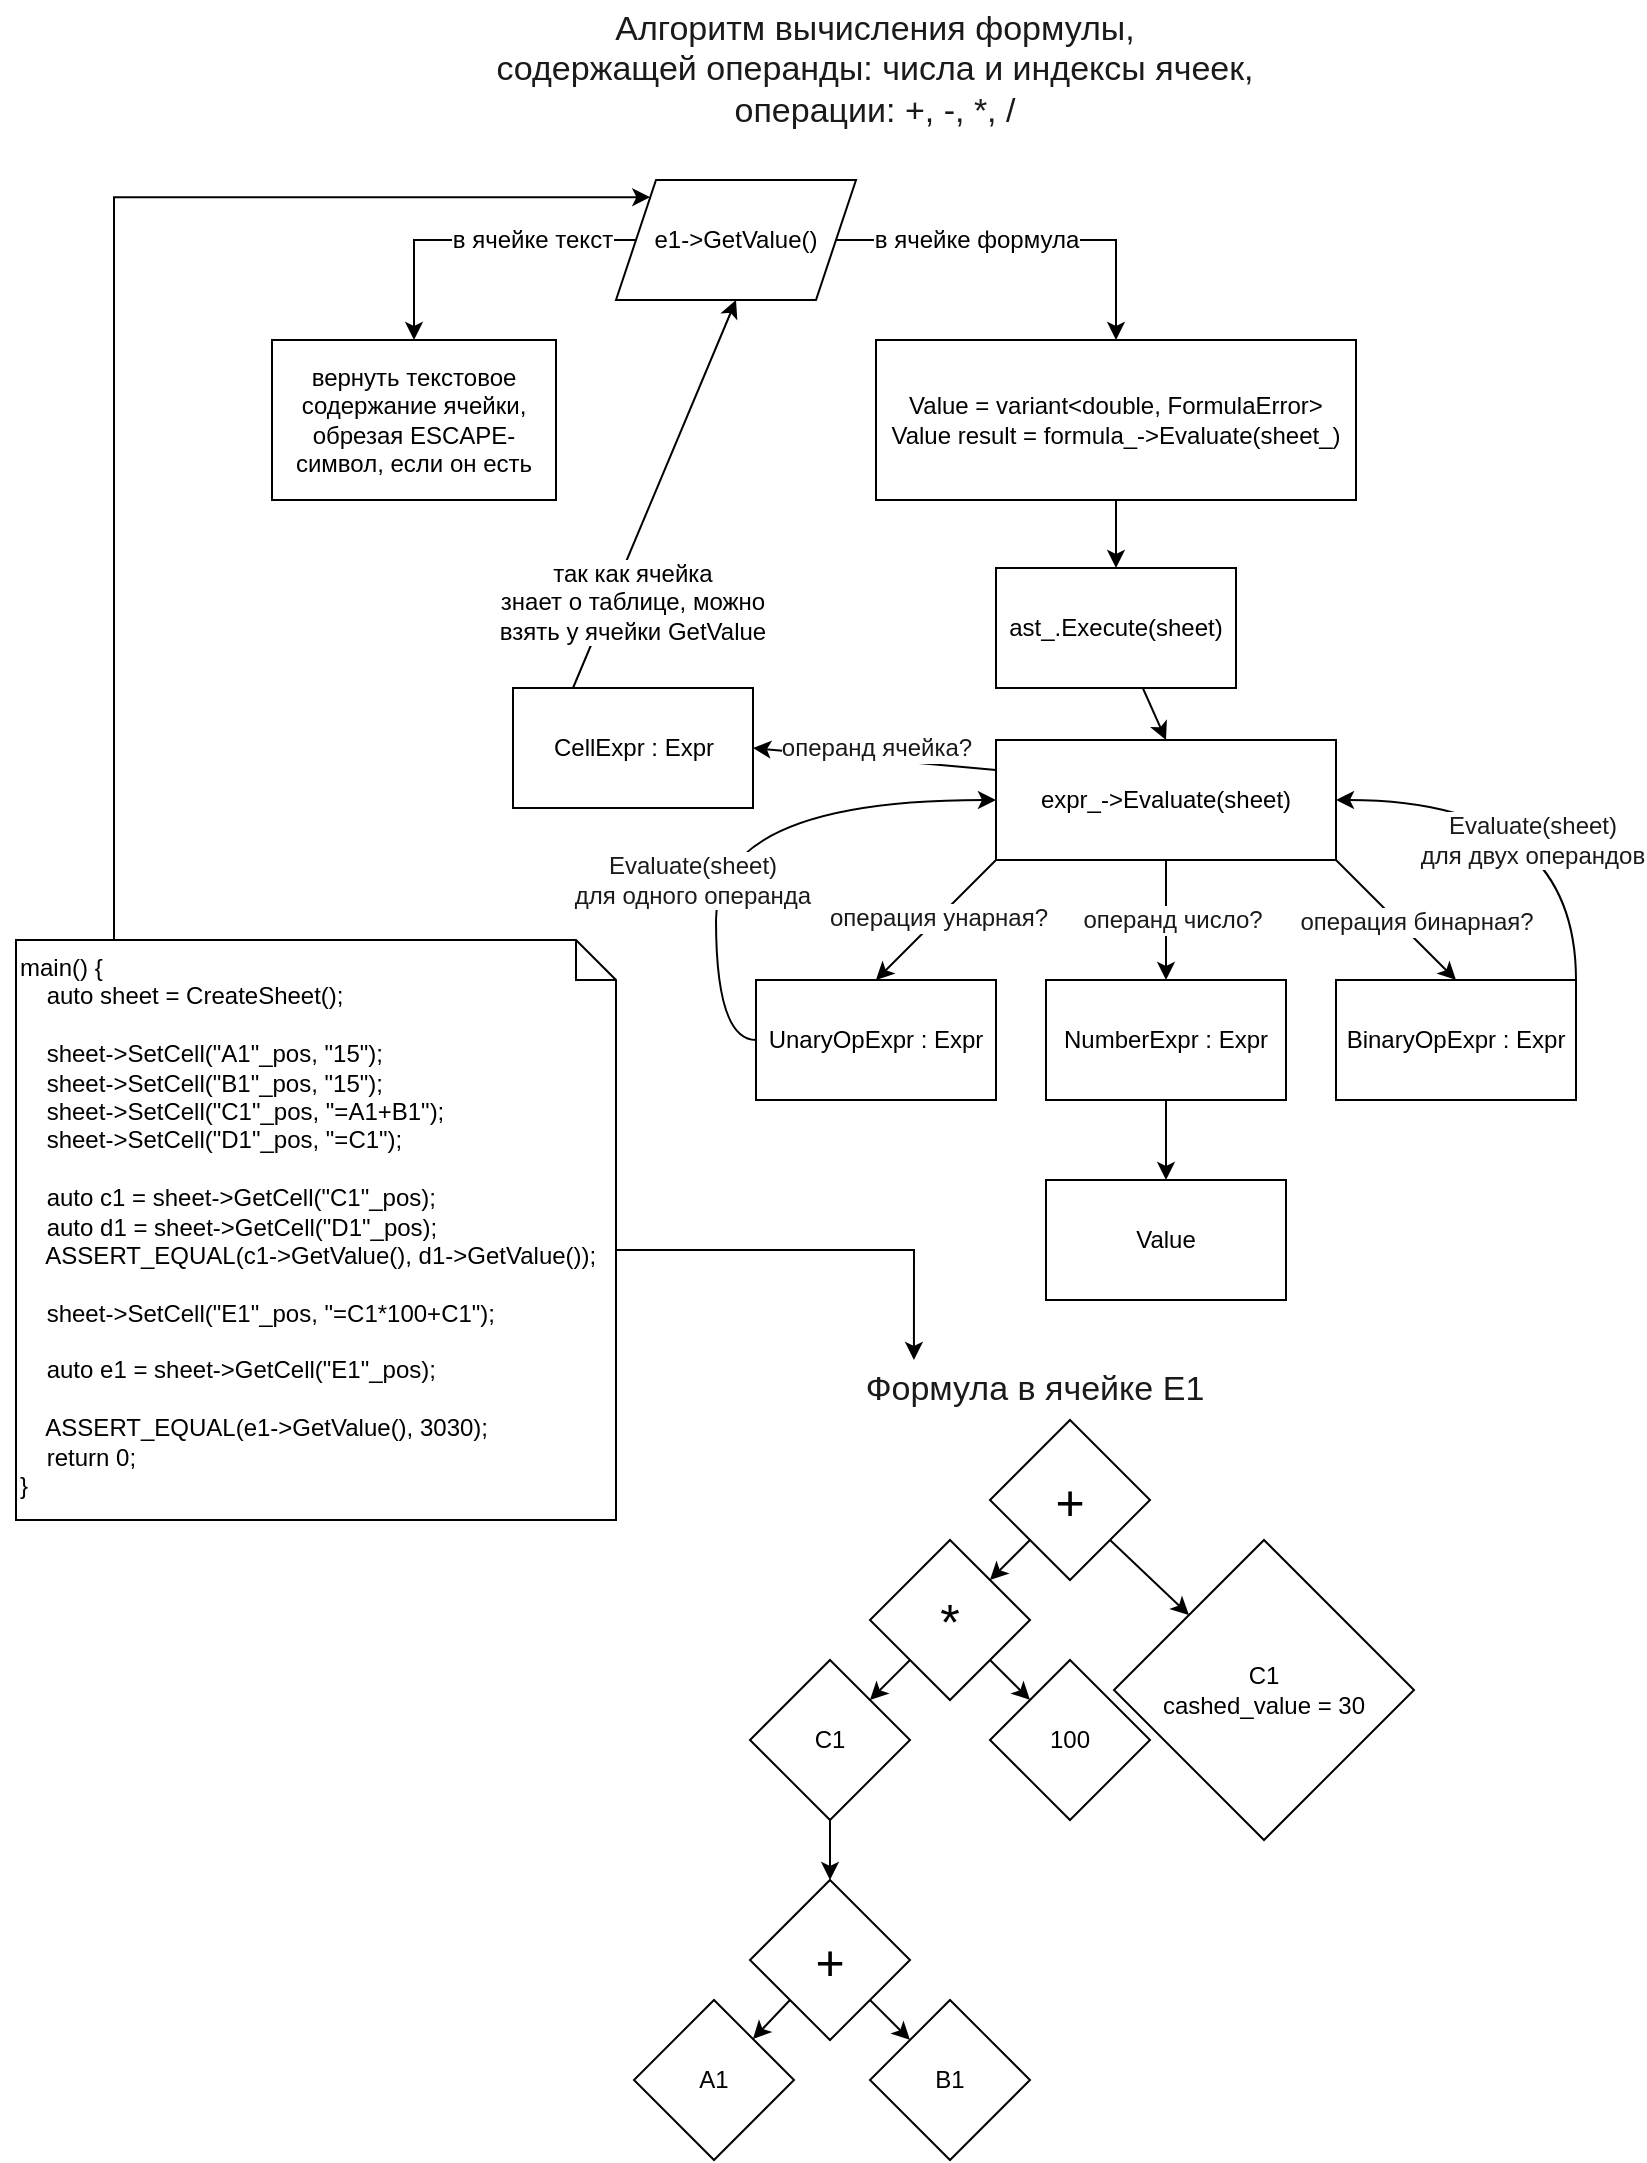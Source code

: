 <mxfile version="21.6.8" type="device">
  <diagram name="Page-1" id="1sty8YQsVcN0rSa5dZGq">
    <mxGraphModel dx="1364" dy="-257" grid="1" gridSize="10" guides="1" tooltips="1" connect="1" arrows="1" fold="1" page="1" pageScale="1" pageWidth="850" pageHeight="1100" math="0" shadow="0">
      <root>
        <mxCell id="0" />
        <mxCell id="1" parent="0" />
        <mxCell id="nk4efx7LylnVrbTF47Z--70" style="edgeStyle=none;rounded=0;orthogonalLoop=1;jettySize=auto;html=1;exitX=0;exitY=1;exitDx=0;exitDy=0;entryX=1;entryY=0;entryDx=0;entryDy=0;fontColor=#1A1A1A;elbow=vertical;" edge="1" parent="1" source="nk4efx7LylnVrbTF47Z--72" target="nk4efx7LylnVrbTF47Z--75">
          <mxGeometry relative="1" as="geometry" />
        </mxCell>
        <mxCell id="nk4efx7LylnVrbTF47Z--71" style="edgeStyle=none;rounded=0;orthogonalLoop=1;jettySize=auto;html=1;exitX=1;exitY=1;exitDx=0;exitDy=0;entryX=0;entryY=0;entryDx=0;entryDy=0;fontColor=#1A1A1A;elbow=vertical;" edge="1" parent="1" source="nk4efx7LylnVrbTF47Z--72" target="nk4efx7LylnVrbTF47Z--78">
          <mxGeometry relative="1" as="geometry" />
        </mxCell>
        <mxCell id="nk4efx7LylnVrbTF47Z--72" value="+" style="rhombus;whiteSpace=wrap;html=1;fontSize=25;" vertex="1" parent="1">
          <mxGeometry x="498" y="1820" width="80" height="80" as="geometry" />
        </mxCell>
        <mxCell id="nk4efx7LylnVrbTF47Z--73" style="edgeStyle=none;rounded=0;orthogonalLoop=1;jettySize=auto;html=1;exitX=0;exitY=1;exitDx=0;exitDy=0;entryX=1;entryY=0;entryDx=0;entryDy=0;fontColor=#1A1A1A;elbow=vertical;" edge="1" parent="1" source="nk4efx7LylnVrbTF47Z--75" target="nk4efx7LylnVrbTF47Z--76">
          <mxGeometry relative="1" as="geometry" />
        </mxCell>
        <mxCell id="nk4efx7LylnVrbTF47Z--74" style="edgeStyle=none;rounded=0;orthogonalLoop=1;jettySize=auto;html=1;exitX=1;exitY=1;exitDx=0;exitDy=0;entryX=0;entryY=0;entryDx=0;entryDy=0;fontColor=#1A1A1A;elbow=vertical;" edge="1" parent="1" source="nk4efx7LylnVrbTF47Z--75" target="nk4efx7LylnVrbTF47Z--77">
          <mxGeometry relative="1" as="geometry" />
        </mxCell>
        <mxCell id="nk4efx7LylnVrbTF47Z--75" value="*" style="rhombus;whiteSpace=wrap;html=1;fontSize=25;align=center;verticalAlign=middle;" vertex="1" parent="1">
          <mxGeometry x="438" y="1880" width="80" height="80" as="geometry" />
        </mxCell>
        <mxCell id="nk4efx7LylnVrbTF47Z--76" value="С1" style="rhombus;whiteSpace=wrap;html=1;" vertex="1" parent="1">
          <mxGeometry x="378" y="1940" width="80" height="80" as="geometry" />
        </mxCell>
        <mxCell id="nk4efx7LylnVrbTF47Z--77" value="100" style="rhombus;whiteSpace=wrap;html=1;" vertex="1" parent="1">
          <mxGeometry x="498" y="1940" width="80" height="80" as="geometry" />
        </mxCell>
        <mxCell id="nk4efx7LylnVrbTF47Z--78" value="C1&lt;br&gt;cashed_value = 30" style="rhombus;whiteSpace=wrap;html=1;" vertex="1" parent="1">
          <mxGeometry x="560" y="1880" width="150" height="150" as="geometry" />
        </mxCell>
        <mxCell id="nk4efx7LylnVrbTF47Z--79" value="" style="edgeStyle=none;rounded=0;orthogonalLoop=1;jettySize=auto;html=1;fontColor=#1A1A1A;elbow=vertical;exitX=1;exitY=1;exitDx=0;exitDy=0;" edge="1" parent="1" source="nk4efx7LylnVrbTF47Z--84" target="nk4efx7LylnVrbTF47Z--83">
          <mxGeometry relative="1" as="geometry" />
        </mxCell>
        <mxCell id="nk4efx7LylnVrbTF47Z--80" value="" style="edgeStyle=none;rounded=0;orthogonalLoop=1;jettySize=auto;html=1;fontColor=#1A1A1A;elbow=vertical;exitX=0;exitY=1;exitDx=0;exitDy=0;" edge="1" parent="1" source="nk4efx7LylnVrbTF47Z--84" target="nk4efx7LylnVrbTF47Z--82">
          <mxGeometry relative="1" as="geometry" />
        </mxCell>
        <mxCell id="nk4efx7LylnVrbTF47Z--81" value="" style="edgeStyle=none;rounded=0;orthogonalLoop=1;jettySize=auto;html=1;fontColor=#1A1A1A;elbow=vertical;exitX=0.5;exitY=1;exitDx=0;exitDy=0;" edge="1" parent="1" source="nk4efx7LylnVrbTF47Z--76" target="nk4efx7LylnVrbTF47Z--84">
          <mxGeometry relative="1" as="geometry">
            <mxPoint x="418" y="2120" as="sourcePoint" />
          </mxGeometry>
        </mxCell>
        <mxCell id="nk4efx7LylnVrbTF47Z--82" value="A1" style="rhombus;whiteSpace=wrap;html=1;" vertex="1" parent="1">
          <mxGeometry x="320" y="2110" width="80" height="80" as="geometry" />
        </mxCell>
        <mxCell id="nk4efx7LylnVrbTF47Z--83" value="B1" style="rhombus;whiteSpace=wrap;html=1;" vertex="1" parent="1">
          <mxGeometry x="438" y="2110" width="80" height="80" as="geometry" />
        </mxCell>
        <mxCell id="nk4efx7LylnVrbTF47Z--84" value="+" style="rhombus;whiteSpace=wrap;html=1;fontSize=25;verticalAlign=middle;" vertex="1" parent="1">
          <mxGeometry x="378" y="2050" width="80" height="80" as="geometry" />
        </mxCell>
        <mxCell id="nk4efx7LylnVrbTF47Z--85" value="" style="edgeStyle=orthogonalEdgeStyle;rounded=0;orthogonalLoop=1;jettySize=auto;html=1;" edge="1" parent="1" source="nk4efx7LylnVrbTF47Z--89" target="nk4efx7LylnVrbTF47Z--90">
          <mxGeometry relative="1" as="geometry" />
        </mxCell>
        <mxCell id="nk4efx7LylnVrbTF47Z--86" value="в ячейке текст" style="edgeLabel;html=1;align=center;verticalAlign=middle;resizable=0;points=[];fontSize=12;" vertex="1" connectable="0" parent="nk4efx7LylnVrbTF47Z--85">
          <mxGeometry x="0.15" y="1" relative="1" as="geometry">
            <mxPoint x="40" y="-1" as="offset" />
          </mxGeometry>
        </mxCell>
        <mxCell id="nk4efx7LylnVrbTF47Z--87" value="" style="edgeStyle=orthogonalEdgeStyle;rounded=0;orthogonalLoop=1;jettySize=auto;html=1;" edge="1" parent="1" source="nk4efx7LylnVrbTF47Z--89" target="nk4efx7LylnVrbTF47Z--92">
          <mxGeometry relative="1" as="geometry" />
        </mxCell>
        <mxCell id="nk4efx7LylnVrbTF47Z--88" value="в ячейке формула" style="edgeLabel;html=1;align=center;verticalAlign=middle;resizable=0;points=[];fontSize=12;" vertex="1" connectable="0" parent="nk4efx7LylnVrbTF47Z--87">
          <mxGeometry x="-0.4" relative="1" as="geometry">
            <mxPoint x="13" as="offset" />
          </mxGeometry>
        </mxCell>
        <mxCell id="nk4efx7LylnVrbTF47Z--89" value="e1-&amp;gt;GetValue()" style="shape=parallelogram;perimeter=parallelogramPerimeter;whiteSpace=wrap;html=1;fixedSize=1;" vertex="1" parent="1">
          <mxGeometry x="311" y="1200" width="120" height="60" as="geometry" />
        </mxCell>
        <mxCell id="nk4efx7LylnVrbTF47Z--90" value="вернуть текстовое содержание ячейки, обрезая ESCAPE-символ, если он есть" style="whiteSpace=wrap;html=1;" vertex="1" parent="1">
          <mxGeometry x="139" y="1280" width="142" height="80" as="geometry" />
        </mxCell>
        <mxCell id="nk4efx7LylnVrbTF47Z--91" value="" style="edgeStyle=none;rounded=0;orthogonalLoop=1;jettySize=auto;html=1;strokeColor=#000000;fontColor=#1A1A1A;elbow=vertical;" edge="1" parent="1" source="nk4efx7LylnVrbTF47Z--92" target="nk4efx7LylnVrbTF47Z--94">
          <mxGeometry relative="1" as="geometry" />
        </mxCell>
        <mxCell id="nk4efx7LylnVrbTF47Z--92" value="Value = variant&amp;lt;double, FormulaError&amp;gt;&lt;br&gt;Value result = formula_-&amp;gt;Evaluate(sheet_)" style="whiteSpace=wrap;html=1;" vertex="1" parent="1">
          <mxGeometry x="441" y="1280" width="240" height="80" as="geometry" />
        </mxCell>
        <mxCell id="nk4efx7LylnVrbTF47Z--93" value="" style="edgeStyle=none;rounded=0;orthogonalLoop=1;jettySize=auto;html=1;strokeColor=#000000;fontColor=#1A1A1A;elbow=vertical;entryX=0.5;entryY=0;entryDx=0;entryDy=0;" edge="1" parent="1" source="nk4efx7LylnVrbTF47Z--94" target="nk4efx7LylnVrbTF47Z--103">
          <mxGeometry relative="1" as="geometry">
            <mxPoint x="561" y="1490" as="targetPoint" />
          </mxGeometry>
        </mxCell>
        <mxCell id="nk4efx7LylnVrbTF47Z--94" value="ast_.Execute(sheet)" style="whiteSpace=wrap;html=1;" vertex="1" parent="1">
          <mxGeometry x="501" y="1394" width="120" height="60" as="geometry" />
        </mxCell>
        <mxCell id="nk4efx7LylnVrbTF47Z--95" style="edgeStyle=none;rounded=0;orthogonalLoop=1;jettySize=auto;html=1;exitX=1;exitY=1;exitDx=0;exitDy=0;strokeColor=#000000;fontColor=#1A1A1A;elbow=vertical;entryX=0.5;entryY=0;entryDx=0;entryDy=0;" edge="1" parent="1" source="nk4efx7LylnVrbTF47Z--103" target="nk4efx7LylnVrbTF47Z--106">
          <mxGeometry relative="1" as="geometry">
            <mxPoint x="531" y="1630" as="targetPoint" />
          </mxGeometry>
        </mxCell>
        <mxCell id="nk4efx7LylnVrbTF47Z--96" value="&lt;font style=&quot;font-size: 12px;&quot;&gt;операция бинарная?&lt;/font&gt;" style="edgeLabel;html=1;align=center;verticalAlign=middle;resizable=0;points=[];fontColor=#1A1A1A;" vertex="1" connectable="0" parent="nk4efx7LylnVrbTF47Z--95">
          <mxGeometry x="-0.188" y="1" relative="1" as="geometry">
            <mxPoint x="15" y="7" as="offset" />
          </mxGeometry>
        </mxCell>
        <mxCell id="nk4efx7LylnVrbTF47Z--97" style="edgeStyle=none;rounded=0;orthogonalLoop=1;jettySize=auto;html=1;exitX=0;exitY=1;exitDx=0;exitDy=0;strokeColor=#000000;fontColor=#1A1A1A;elbow=vertical;entryX=0.5;entryY=0;entryDx=0;entryDy=0;" edge="1" parent="1" source="nk4efx7LylnVrbTF47Z--103" target="nk4efx7LylnVrbTF47Z--109">
          <mxGeometry relative="1" as="geometry">
            <mxPoint x="591" y="1640" as="targetPoint" />
          </mxGeometry>
        </mxCell>
        <mxCell id="nk4efx7LylnVrbTF47Z--98" value="операция унарная?" style="edgeLabel;html=1;align=center;verticalAlign=middle;resizable=0;points=[];fontColor=#1A1A1A;fontSize=12;" vertex="1" connectable="0" parent="nk4efx7LylnVrbTF47Z--97">
          <mxGeometry x="-0.033" y="-1" relative="1" as="geometry">
            <mxPoint as="offset" />
          </mxGeometry>
        </mxCell>
        <mxCell id="nk4efx7LylnVrbTF47Z--99" style="edgeStyle=none;rounded=0;orthogonalLoop=1;jettySize=auto;html=1;exitX=0.5;exitY=1;exitDx=0;exitDy=0;strokeColor=#000000;fontColor=#1A1A1A;elbow=vertical;entryX=0.5;entryY=0;entryDx=0;entryDy=0;" edge="1" parent="1" source="nk4efx7LylnVrbTF47Z--103" target="nk4efx7LylnVrbTF47Z--111">
          <mxGeometry relative="1" as="geometry">
            <mxPoint x="641" y="1640" as="targetPoint" />
          </mxGeometry>
        </mxCell>
        <mxCell id="nk4efx7LylnVrbTF47Z--100" value="операнд число?" style="edgeLabel;html=1;align=center;verticalAlign=middle;resizable=0;points=[];fontColor=#1A1A1A;fontSize=12;" vertex="1" connectable="0" parent="nk4efx7LylnVrbTF47Z--99">
          <mxGeometry x="0.001" y="3" relative="1" as="geometry">
            <mxPoint as="offset" />
          </mxGeometry>
        </mxCell>
        <mxCell id="nk4efx7LylnVrbTF47Z--101" style="edgeStyle=none;rounded=0;orthogonalLoop=1;jettySize=auto;html=1;exitX=0;exitY=0.25;exitDx=0;exitDy=0;strokeColor=#000000;fontColor=#1A1A1A;elbow=vertical;entryX=1;entryY=0.5;entryDx=0;entryDy=0;" edge="1" parent="1" source="nk4efx7LylnVrbTF47Z--103" target="nk4efx7LylnVrbTF47Z--113">
          <mxGeometry relative="1" as="geometry">
            <mxPoint x="691" y="1630" as="targetPoint" />
          </mxGeometry>
        </mxCell>
        <mxCell id="nk4efx7LylnVrbTF47Z--102" value="операнд ячейка?" style="edgeLabel;html=1;align=center;verticalAlign=middle;resizable=0;points=[];fontColor=#1A1A1A;fontSize=12;" vertex="1" connectable="0" parent="nk4efx7LylnVrbTF47Z--101">
          <mxGeometry x="0.351" y="-1" relative="1" as="geometry">
            <mxPoint x="22" y="-3" as="offset" />
          </mxGeometry>
        </mxCell>
        <mxCell id="nk4efx7LylnVrbTF47Z--103" value="expr_-&amp;gt;Evaluate(sheet)" style="whiteSpace=wrap;html=1;" vertex="1" parent="1">
          <mxGeometry x="501" y="1480" width="170" height="60" as="geometry" />
        </mxCell>
        <mxCell id="nk4efx7LylnVrbTF47Z--104" style="edgeStyle=orthogonalEdgeStyle;rounded=0;orthogonalLoop=1;jettySize=auto;html=1;exitX=1;exitY=0;exitDx=0;exitDy=0;entryX=1;entryY=0.5;entryDx=0;entryDy=0;strokeColor=#000000;fontColor=#1A1A1A;elbow=vertical;curved=1;" edge="1" parent="1" source="nk4efx7LylnVrbTF47Z--106" target="nk4efx7LylnVrbTF47Z--103">
          <mxGeometry relative="1" as="geometry" />
        </mxCell>
        <mxCell id="nk4efx7LylnVrbTF47Z--105" value="Evaluate(sheet)&lt;br style=&quot;font-size: 12px;&quot;&gt;для двух операндов" style="edgeLabel;html=1;align=center;verticalAlign=middle;resizable=0;points=[];fontColor=#1A1A1A;fontSize=12;" vertex="1" connectable="0" parent="nk4efx7LylnVrbTF47Z--104">
          <mxGeometry x="0.409" y="6" relative="1" as="geometry">
            <mxPoint x="36" y="14" as="offset" />
          </mxGeometry>
        </mxCell>
        <mxCell id="nk4efx7LylnVrbTF47Z--106" value="BinaryOpExpr : Expr" style="whiteSpace=wrap;html=1;" vertex="1" parent="1">
          <mxGeometry x="671" y="1600" width="120" height="60" as="geometry" />
        </mxCell>
        <mxCell id="nk4efx7LylnVrbTF47Z--107" style="edgeStyle=orthogonalEdgeStyle;rounded=0;orthogonalLoop=1;jettySize=auto;html=1;exitX=0;exitY=0.5;exitDx=0;exitDy=0;entryX=0;entryY=0.5;entryDx=0;entryDy=0;strokeColor=#000000;fontColor=#1A1A1A;elbow=vertical;curved=1;" edge="1" parent="1" source="nk4efx7LylnVrbTF47Z--109" target="nk4efx7LylnVrbTF47Z--103">
          <mxGeometry relative="1" as="geometry" />
        </mxCell>
        <mxCell id="nk4efx7LylnVrbTF47Z--108" value="Evaluate(sheet)&lt;br style=&quot;font-size: 12px;&quot;&gt;для одного операнда" style="edgeLabel;html=1;align=center;verticalAlign=middle;resizable=0;points=[];fontColor=#1A1A1A;fontSize=12;" vertex="1" connectable="0" parent="nk4efx7LylnVrbTF47Z--107">
          <mxGeometry x="-0.307" y="-5" relative="1" as="geometry">
            <mxPoint x="-17" y="-3" as="offset" />
          </mxGeometry>
        </mxCell>
        <mxCell id="nk4efx7LylnVrbTF47Z--109" value="UnaryOpExpr : Expr" style="whiteSpace=wrap;html=1;" vertex="1" parent="1">
          <mxGeometry x="381" y="1600" width="120" height="60" as="geometry" />
        </mxCell>
        <mxCell id="nk4efx7LylnVrbTF47Z--110" style="edgeStyle=none;rounded=0;orthogonalLoop=1;jettySize=auto;html=1;exitX=0.5;exitY=1;exitDx=0;exitDy=0;entryX=0.5;entryY=0;entryDx=0;entryDy=0;strokeColor=#000000;fontColor=#1A1A1A;elbow=vertical;" edge="1" parent="1" source="nk4efx7LylnVrbTF47Z--111" target="nk4efx7LylnVrbTF47Z--114">
          <mxGeometry relative="1" as="geometry" />
        </mxCell>
        <mxCell id="nk4efx7LylnVrbTF47Z--111" value="NumberExpr : Expr" style="whiteSpace=wrap;html=1;" vertex="1" parent="1">
          <mxGeometry x="526" y="1600" width="120" height="60" as="geometry" />
        </mxCell>
        <mxCell id="nk4efx7LylnVrbTF47Z--112" style="edgeStyle=none;rounded=0;orthogonalLoop=1;jettySize=auto;html=1;exitX=0.25;exitY=0;exitDx=0;exitDy=0;entryX=0.5;entryY=1;entryDx=0;entryDy=0;strokeColor=#000000;fontColor=#1A1A1A;elbow=vertical;" edge="1" parent="1" source="nk4efx7LylnVrbTF47Z--113" target="nk4efx7LylnVrbTF47Z--89">
          <mxGeometry relative="1" as="geometry" />
        </mxCell>
        <mxCell id="nk4efx7LylnVrbTF47Z--119" value="так как ячейка&lt;br style=&quot;font-size: 12px;&quot;&gt;знает о таблице, можно&lt;br style=&quot;font-size: 12px;&quot;&gt;взять у ячейки GetValue" style="edgeLabel;html=1;align=center;verticalAlign=middle;resizable=0;points=[];fontSize=12;" vertex="1" connectable="0" parent="nk4efx7LylnVrbTF47Z--112">
          <mxGeometry x="-0.166" y="-5" relative="1" as="geometry">
            <mxPoint x="-9" y="35" as="offset" />
          </mxGeometry>
        </mxCell>
        <mxCell id="nk4efx7LylnVrbTF47Z--113" value="CellExpr : Expr" style="whiteSpace=wrap;html=1;" vertex="1" parent="1">
          <mxGeometry x="259.5" y="1454" width="120" height="60" as="geometry" />
        </mxCell>
        <mxCell id="nk4efx7LylnVrbTF47Z--114" value="Value" style="whiteSpace=wrap;html=1;" vertex="1" parent="1">
          <mxGeometry x="526" y="1700" width="120" height="60" as="geometry" />
        </mxCell>
        <mxCell id="nk4efx7LylnVrbTF47Z--115" value="Алгоритм вычисления формулы,&lt;br&gt;содержащей операнды: числа и индексы ячеек,&lt;br&gt;операции: +, -, *, /" style="text;html=1;align=center;verticalAlign=middle;resizable=0;points=[];autosize=1;strokeColor=none;fillColor=none;fontColor=#1A1A1A;fontSize=17;" vertex="1" parent="1">
          <mxGeometry x="240" y="1110" width="400" height="70" as="geometry" />
        </mxCell>
        <mxCell id="nk4efx7LylnVrbTF47Z--116" value="Формула в ячейке Е1" style="text;html=1;align=center;verticalAlign=middle;resizable=0;points=[];autosize=1;strokeColor=none;fillColor=none;fontColor=#1A1A1A;fontSize=17;" vertex="1" parent="1">
          <mxGeometry x="425" y="1790" width="190" height="30" as="geometry" />
        </mxCell>
        <mxCell id="nk4efx7LylnVrbTF47Z--118" style="edgeStyle=orthogonalEdgeStyle;rounded=0;orthogonalLoop=1;jettySize=auto;html=1;exitX=0;exitY=0;exitDx=0;exitDy=0;exitPerimeter=0;entryX=0;entryY=0;entryDx=0;entryDy=0;" edge="1" parent="1" source="nk4efx7LylnVrbTF47Z--117" target="nk4efx7LylnVrbTF47Z--89">
          <mxGeometry relative="1" as="geometry">
            <Array as="points">
              <mxPoint x="60" y="1209" />
            </Array>
          </mxGeometry>
        </mxCell>
        <mxCell id="nk4efx7LylnVrbTF47Z--134" style="edgeStyle=orthogonalEdgeStyle;rounded=0;orthogonalLoop=1;jettySize=auto;html=1;exitX=0;exitY=0;exitDx=300;exitDy=155;exitPerimeter=0;entryX=0.184;entryY=0;entryDx=0;entryDy=0;entryPerimeter=0;" edge="1" parent="1" source="nk4efx7LylnVrbTF47Z--117" target="nk4efx7LylnVrbTF47Z--116">
          <mxGeometry relative="1" as="geometry" />
        </mxCell>
        <mxCell id="nk4efx7LylnVrbTF47Z--117" value="main() {&lt;br style=&quot;border-color: var(--border-color);&quot;&gt;&amp;nbsp; &amp;nbsp; auto sheet = CreateSheet();&lt;br style=&quot;border-color: var(--border-color);&quot;&gt;&lt;br style=&quot;border-color: var(--border-color);&quot;&gt;&amp;nbsp; &amp;nbsp; sheet-&amp;gt;SetCell(&quot;A1&quot;_pos, &quot;15&quot;);&lt;br style=&quot;border-color: var(--border-color);&quot;&gt;&amp;nbsp; &amp;nbsp; sheet-&amp;gt;SetCell(&quot;B1&quot;_pos, &quot;15&quot;);&lt;br style=&quot;border-color: var(--border-color);&quot;&gt;&amp;nbsp; &amp;nbsp; sheet-&amp;gt;SetCell(&quot;C1&quot;_pos, &quot;=A1+B1&quot;);&lt;br style=&quot;border-color: var(--border-color);&quot;&gt;&amp;nbsp; &amp;nbsp; sheet-&amp;gt;SetCell(&quot;D1&quot;_pos, &quot;=C1&quot;);&lt;br style=&quot;border-color: var(--border-color);&quot;&gt;&lt;br style=&quot;border-color: var(--border-color);&quot;&gt;&amp;nbsp; &amp;nbsp; auto c1 = sheet-&amp;gt;GetCell(&quot;C1&quot;_pos);&lt;br style=&quot;border-color: var(--border-color);&quot;&gt;&amp;nbsp; &amp;nbsp; auto d1 = sheet-&amp;gt;GetCell(&quot;D1&quot;_pos);&lt;br style=&quot;border-color: var(--border-color);&quot;&gt;&amp;nbsp; &amp;nbsp; ASSERT_EQUAL(c1-&amp;gt;GetValue(), d1-&amp;gt;GetValue());&lt;br style=&quot;border-color: var(--border-color);&quot;&gt;&lt;br style=&quot;border-color: var(--border-color);&quot;&gt;&amp;nbsp; &amp;nbsp; sheet-&amp;gt;SetCell(&quot;E1&quot;_pos, &quot;=С1*100+C1&quot;);&lt;br&gt;&lt;br&gt;&amp;nbsp; &amp;nbsp; auto e1 = sheet-&amp;gt;GetCell(&quot;E1&quot;_pos);&lt;br style=&quot;border-color: var(--border-color);&quot;&gt;&lt;br style=&quot;border-color: var(--border-color);&quot;&gt;&amp;nbsp; &amp;nbsp; ASSERT_EQUAL(e1-&amp;gt;GetValue(), 3030);&lt;br style=&quot;border-color: var(--border-color);&quot;&gt;&amp;nbsp; &amp;nbsp; return 0;&lt;br style=&quot;border-color: var(--border-color);&quot;&gt;}" style="shape=note;size=20;whiteSpace=wrap;html=1;align=left;verticalAlign=top;" vertex="1" parent="1">
          <mxGeometry x="11" y="1580" width="300" height="290" as="geometry" />
        </mxCell>
      </root>
    </mxGraphModel>
  </diagram>
</mxfile>
